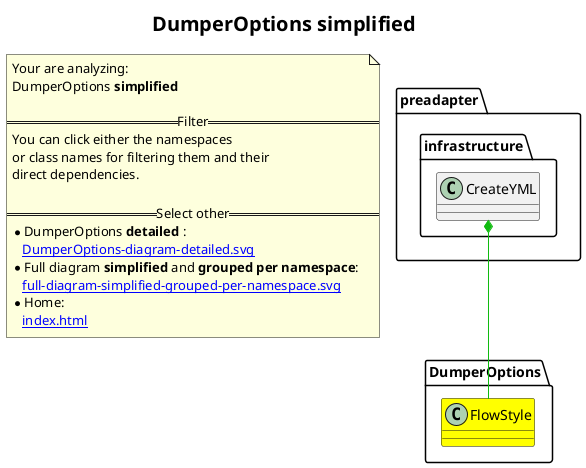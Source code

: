 @startuml
skinparam linetype ortho
title <size:20>DumperOptions **simplified** </size>
note "Your are analyzing:\nDumperOptions **simplified** \n\n==Filter==\nYou can click either the namespaces \nor class names for filtering them and their\ndirect dependencies.\n\n==Select other==\n* DumperOptions **detailed** :\n   [[DumperOptions-diagram-detailed.svg]]\n* Full diagram **simplified** and **grouped per namespace**:\n   [[full-diagram-simplified-grouped-per-namespace.svg]]\n* Home:\n   [[index.html]]" as FloatingNote
class DumperOptions.FlowStyle [[DumperOptions.FlowStyle-diagram-simplified.svg]] #yellow {
}
  class preadapter.infrastructure.CreateYML [[preadapter.infrastructure.CreateYML-diagram-simplified.svg]]  {
  }
 ' *************************************** 
 ' *************************************** 
 ' *************************************** 
' Class relations extracted from namespace:
' 
' Class relations extracted from namespace:
' preadapter.infrastructure
preadapter.infrastructure.CreateYML *-[#10BB10]- DumperOptions.FlowStyle 
@enduml